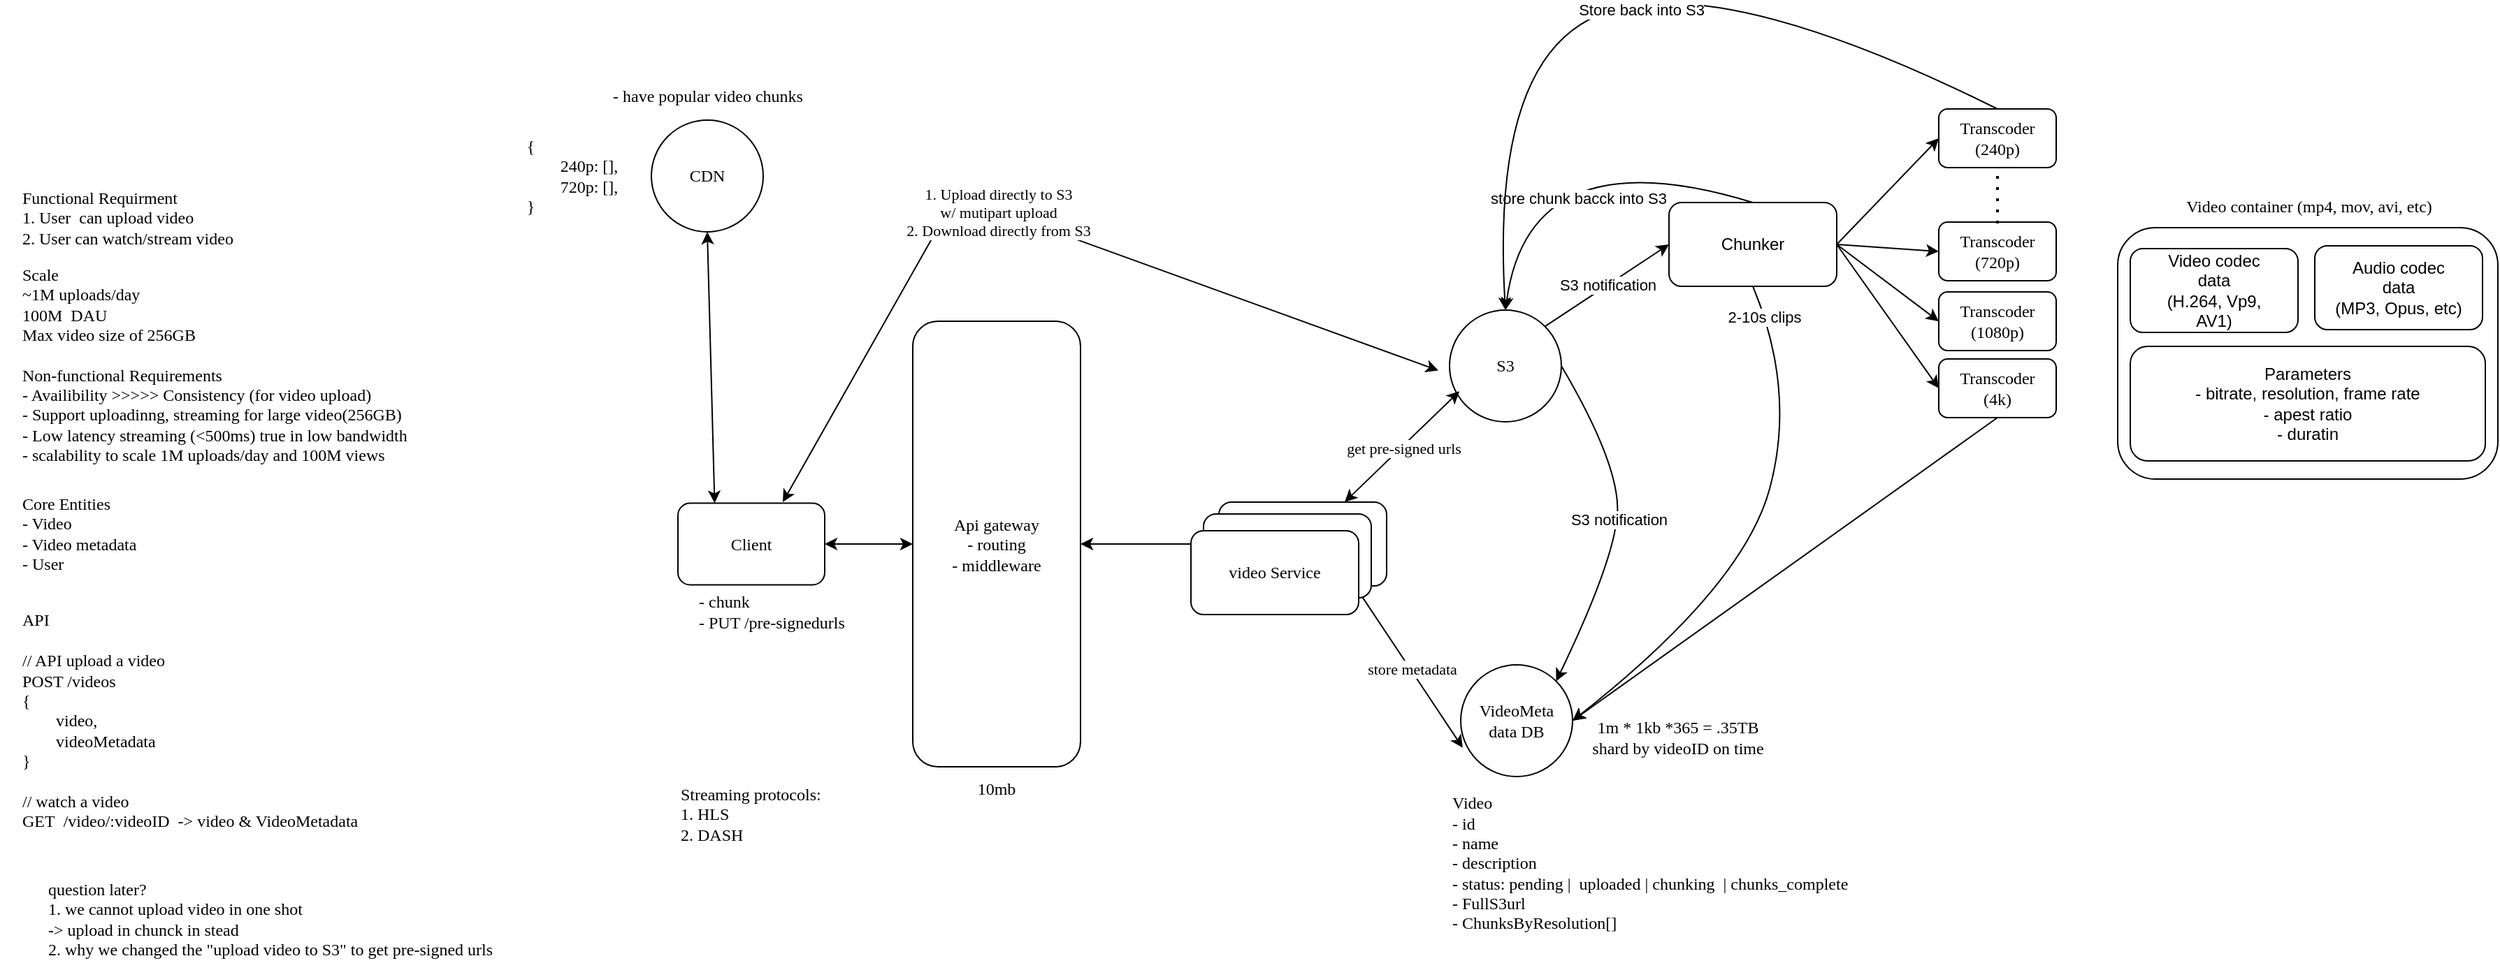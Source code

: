 <mxfile version="26.1.3">
  <diagram name="第 1 页" id="mNpb9smKbutXJM1IxSIa">
    <mxGraphModel dx="1827" dy="1699" grid="0" gridSize="10" guides="1" tooltips="1" connect="1" arrows="1" fold="1" page="1" pageScale="1" pageWidth="827" pageHeight="1169" math="0" shadow="0">
      <root>
        <mxCell id="0" />
        <mxCell id="1" parent="0" />
        <mxCell id="2z8Zo3TBHNO3D_dxmZJX-3" value="Functional Requirment&lt;div&gt;1. User&amp;nbsp; can upload video&lt;/div&gt;&lt;div&gt;2. User can watch/stream video&lt;/div&gt;" style="text;html=1;align=left;verticalAlign=middle;resizable=0;points=[];autosize=1;strokeColor=none;fillColor=none;fontFamily=Comic Sans MS;" vertex="1" parent="1">
          <mxGeometry x="-148" y="16" width="196" height="55" as="geometry" />
        </mxCell>
        <mxCell id="2z8Zo3TBHNO3D_dxmZJX-4" value="&lt;div style=&quot;&quot;&gt;&lt;span style=&quot;background-color: transparent; color: light-dark(rgb(0, 0, 0), rgb(255, 255, 255));&quot;&gt;Scale&lt;/span&gt;&lt;/div&gt;&lt;div style=&quot;&quot;&gt;~1M uploads/day&lt;/div&gt;&lt;div style=&quot;&quot;&gt;100M&amp;nbsp; DAU&lt;/div&gt;&lt;div&gt;Max video size of 256GB&lt;/div&gt;" style="text;html=1;align=left;verticalAlign=middle;resizable=0;points=[];autosize=1;strokeColor=none;fillColor=none;fontFamily=Comic Sans MS;" vertex="1" parent="1">
          <mxGeometry x="-148" y="71" width="158" height="70" as="geometry" />
        </mxCell>
        <mxCell id="2z8Zo3TBHNO3D_dxmZJX-5" value="Non-functional Requirements&lt;div&gt;- Availibility &amp;gt;&amp;gt;&amp;gt;&amp;gt;&amp;gt; Consistency (for video upload)&lt;/div&gt;&lt;div&gt;- Support uploadinng, streaming for large video(256GB)&lt;/div&gt;&lt;div&gt;- Low latency streaming (&amp;lt;500ms) true in low bandwidth&lt;/div&gt;&lt;div&gt;- scalability to scale 1M uploads/day and 100M views&lt;/div&gt;" style="text;html=1;align=left;verticalAlign=middle;resizable=0;points=[];autosize=1;strokeColor=none;fillColor=none;fontFamily=Comic Sans MS;" vertex="1" parent="1">
          <mxGeometry x="-148" y="143" width="328" height="84" as="geometry" />
        </mxCell>
        <mxCell id="2z8Zo3TBHNO3D_dxmZJX-6" value="Core Entities&lt;div&gt;- Video&lt;/div&gt;&lt;div&gt;- Video metadata&lt;/div&gt;&lt;div&gt;- User&lt;/div&gt;" style="text;html=1;align=left;verticalAlign=middle;resizable=0;points=[];autosize=1;strokeColor=none;fillColor=none;fontFamily=Comic Sans MS;" vertex="1" parent="1">
          <mxGeometry x="-148" y="235" width="114" height="70" as="geometry" />
        </mxCell>
        <mxCell id="2z8Zo3TBHNO3D_dxmZJX-7" value="API&lt;div&gt;&lt;br&gt;&lt;/div&gt;&lt;div&gt;// API upload a video&lt;/div&gt;&lt;div&gt;POST /videos&lt;/div&gt;&lt;div&gt;{&lt;/div&gt;&lt;div style=&quot;&quot;&gt;&lt;span style=&quot;white-space: pre;&quot;&gt;&#x9;&lt;/span&gt;video,&lt;/div&gt;&lt;div style=&quot;&quot;&gt;&lt;span style=&quot;white-space: pre;&quot;&gt;&#x9;&lt;/span&gt;videoMetadata&lt;/div&gt;&lt;div&gt;}&lt;/div&gt;&lt;div&gt;&lt;br&gt;&lt;/div&gt;&lt;div&gt;// watch a video&lt;/div&gt;&lt;div&gt;GET&amp;nbsp; /video/:videoID&amp;nbsp; -&amp;gt; video &amp;amp; VideoMetadata&lt;/div&gt;" style="text;html=1;align=left;verticalAlign=middle;resizable=0;points=[];autosize=1;strokeColor=none;fillColor=none;fontFamily=Comic Sans MS;" vertex="1" parent="1">
          <mxGeometry x="-148" y="319" width="288" height="170" as="geometry" />
        </mxCell>
        <mxCell id="2z8Zo3TBHNO3D_dxmZJX-8" value="Client" style="rounded=1;whiteSpace=wrap;html=1;fontFamily=Comic Sans MS;" vertex="1" parent="1">
          <mxGeometry x="323" y="248.25" width="105" height="58.5" as="geometry" />
        </mxCell>
        <mxCell id="2z8Zo3TBHNO3D_dxmZJX-9" value="Api gateway&lt;div&gt;- routing&lt;/div&gt;&lt;div&gt;- middleware&lt;/div&gt;" style="rounded=1;whiteSpace=wrap;html=1;fontFamily=Comic Sans MS;" vertex="1" parent="1">
          <mxGeometry x="491" y="118" width="120" height="319" as="geometry" />
        </mxCell>
        <mxCell id="2z8Zo3TBHNO3D_dxmZJX-10" value="video Service" style="rounded=1;whiteSpace=wrap;html=1;fontFamily=Comic Sans MS;" vertex="1" parent="1">
          <mxGeometry x="710" y="247.5" width="120" height="60" as="geometry" />
        </mxCell>
        <mxCell id="2z8Zo3TBHNO3D_dxmZJX-12" value="VideoMeta&lt;div&gt;data DB&lt;/div&gt;" style="ellipse;whiteSpace=wrap;html=1;fontFamily=Comic Sans MS;" vertex="1" parent="1">
          <mxGeometry x="883" y="364" width="80" height="80" as="geometry" />
        </mxCell>
        <mxCell id="2z8Zo3TBHNO3D_dxmZJX-13" value="S3" style="ellipse;whiteSpace=wrap;html=1;fontFamily=Comic Sans MS;" vertex="1" parent="1">
          <mxGeometry x="875" y="110" width="80" height="80" as="geometry" />
        </mxCell>
        <mxCell id="2z8Zo3TBHNO3D_dxmZJX-15" value="" style="endArrow=classic;startArrow=classic;html=1;rounded=0;entryX=0.088;entryY=0.727;entryDx=0;entryDy=0;entryPerimeter=0;exitX=0.75;exitY=0;exitDx=0;exitDy=0;fontFamily=Comic Sans MS;" edge="1" parent="1" source="2z8Zo3TBHNO3D_dxmZJX-10" target="2z8Zo3TBHNO3D_dxmZJX-13">
          <mxGeometry width="50" height="50" relative="1" as="geometry">
            <mxPoint x="820" y="229" as="sourcePoint" />
            <mxPoint x="870" y="179" as="targetPoint" />
          </mxGeometry>
        </mxCell>
        <mxCell id="2z8Zo3TBHNO3D_dxmZJX-16" value="get pre-signed urls" style="edgeLabel;html=1;align=center;verticalAlign=middle;resizable=0;points=[];fontFamily=Comic Sans MS;" vertex="1" connectable="0" parent="2z8Zo3TBHNO3D_dxmZJX-15">
          <mxGeometry x="-0.009" y="-1" relative="1" as="geometry">
            <mxPoint as="offset" />
          </mxGeometry>
        </mxCell>
        <mxCell id="2z8Zo3TBHNO3D_dxmZJX-19" value="" style="endArrow=classic;startArrow=classic;html=1;rounded=0;exitX=0.018;exitY=0.742;exitDx=0;exitDy=0;exitPerimeter=0;fontFamily=Comic Sans MS;" edge="1" parent="1" source="2z8Zo3TBHNO3D_dxmZJX-12">
          <mxGeometry width="50" height="50" relative="1" as="geometry">
            <mxPoint x="849" y="366.5" as="sourcePoint" />
            <mxPoint x="808" y="308.5" as="targetPoint" />
          </mxGeometry>
        </mxCell>
        <mxCell id="2z8Zo3TBHNO3D_dxmZJX-20" value="store metadata" style="edgeLabel;html=1;align=center;verticalAlign=middle;resizable=0;points=[];fontFamily=Comic Sans MS;" vertex="1" connectable="0" parent="2z8Zo3TBHNO3D_dxmZJX-19">
          <mxGeometry x="-0.02" y="-1" relative="1" as="geometry">
            <mxPoint as="offset" />
          </mxGeometry>
        </mxCell>
        <mxCell id="2z8Zo3TBHNO3D_dxmZJX-21" value="" style="endArrow=classic;startArrow=classic;html=1;rounded=0;entryX=0;entryY=0.5;entryDx=0;entryDy=0;exitX=1;exitY=0.5;exitDx=0;exitDy=0;fontFamily=Comic Sans MS;" edge="1" parent="1" source="2z8Zo3TBHNO3D_dxmZJX-8" target="2z8Zo3TBHNO3D_dxmZJX-9">
          <mxGeometry width="50" height="50" relative="1" as="geometry">
            <mxPoint x="451" y="277" as="sourcePoint" />
            <mxPoint x="501" y="227" as="targetPoint" />
          </mxGeometry>
        </mxCell>
        <mxCell id="2z8Zo3TBHNO3D_dxmZJX-23" value="10mb" style="text;html=1;align=center;verticalAlign=middle;whiteSpace=wrap;rounded=0;fontFamily=Comic Sans MS;" vertex="1" parent="1">
          <mxGeometry x="521" y="438" width="60" height="30" as="geometry" />
        </mxCell>
        <mxCell id="2z8Zo3TBHNO3D_dxmZJX-24" value="" style="endArrow=classic;startArrow=classic;html=1;rounded=0;exitX=1;exitY=0.5;exitDx=0;exitDy=0;entryX=0;entryY=0.5;entryDx=0;entryDy=0;fontFamily=Comic Sans MS;" edge="1" parent="1" source="2z8Zo3TBHNO3D_dxmZJX-9" target="2z8Zo3TBHNO3D_dxmZJX-10">
          <mxGeometry width="50" height="50" relative="1" as="geometry">
            <mxPoint x="612" y="312" as="sourcePoint" />
            <mxPoint x="662" y="262" as="targetPoint" />
          </mxGeometry>
        </mxCell>
        <mxCell id="2z8Zo3TBHNO3D_dxmZJX-27" value="&lt;div style=&quot;text-align: left;&quot;&gt;&lt;span style=&quot;background-color: transparent; color: light-dark(rgb(0, 0, 0), rgb(255, 255, 255));&quot;&gt;question later?&lt;/span&gt;&lt;/div&gt;&lt;div style=&quot;text-align: left;&quot;&gt;&lt;span style=&quot;background-color: transparent; color: light-dark(rgb(0, 0, 0), rgb(255, 255, 255));&quot;&gt;1. we cannot upload video in one shot&lt;/span&gt;&lt;/div&gt;&lt;div style=&quot;text-align: left;&quot;&gt;&lt;span style=&quot;background-color: transparent; color: light-dark(rgb(0, 0, 0), rgb(255, 255, 255));&quot;&gt;-&amp;gt; upload in chunck in stead&lt;/span&gt;&lt;/div&gt;&lt;div style=&quot;text-align: left;&quot;&gt;&lt;span style=&quot;background-color: transparent; color: light-dark(rgb(0, 0, 0), rgb(255, 255, 255));&quot;&gt;2. why we changed the &quot;upload video to S3&quot; to get pre-signed urls&lt;/span&gt;&lt;/div&gt;" style="text;html=1;align=center;verticalAlign=middle;resizable=0;points=[];autosize=1;strokeColor=none;fillColor=none;fontFamily=Comic Sans MS;" vertex="1" parent="1">
          <mxGeometry x="-162" y="511" width="385" height="70" as="geometry" />
        </mxCell>
        <mxCell id="2z8Zo3TBHNO3D_dxmZJX-35" value="- chunk&lt;div&gt;- PUT /pre-signedurls&lt;/div&gt;" style="text;html=1;align=left;verticalAlign=middle;resizable=0;points=[];autosize=1;strokeColor=none;fillColor=none;fontFamily=Comic Sans MS;" vertex="1" parent="1">
          <mxGeometry x="336" y="305" width="140" height="41" as="geometry" />
        </mxCell>
        <mxCell id="2z8Zo3TBHNO3D_dxmZJX-37" value="Video&lt;div&gt;- id&lt;/div&gt;&lt;div&gt;- name&lt;/div&gt;&lt;div&gt;- description&lt;/div&gt;&lt;div&gt;- status: pending |&amp;nbsp; uploaded | chunking&amp;nbsp; | chunks_complete&lt;/div&gt;&lt;div&gt;- FullS3url&lt;/div&gt;&lt;div&gt;- ChunksByResolution[]&lt;/div&gt;" style="text;html=1;align=left;verticalAlign=middle;resizable=0;points=[];autosize=1;strokeColor=none;fillColor=none;fontFamily=Comic Sans MS;" vertex="1" parent="1">
          <mxGeometry x="875" y="449" width="348" height="113" as="geometry" />
        </mxCell>
        <mxCell id="2z8Zo3TBHNO3D_dxmZJX-39" value="" style="curved=1;endArrow=classic;html=1;rounded=0;exitX=1;exitY=0.5;exitDx=0;exitDy=0;entryX=1;entryY=0;entryDx=0;entryDy=0;" edge="1" parent="1" source="2z8Zo3TBHNO3D_dxmZJX-13" target="2z8Zo3TBHNO3D_dxmZJX-12">
          <mxGeometry width="50" height="50" relative="1" as="geometry">
            <mxPoint x="982" y="261" as="sourcePoint" />
            <mxPoint x="1032" y="211" as="targetPoint" />
            <Array as="points">
              <mxPoint x="998" y="223" />
              <mxPoint x="992" y="291" />
            </Array>
          </mxGeometry>
        </mxCell>
        <mxCell id="2z8Zo3TBHNO3D_dxmZJX-41" value="S3 notification" style="edgeLabel;html=1;align=center;verticalAlign=middle;resizable=0;points=[];" vertex="1" connectable="0" parent="2z8Zo3TBHNO3D_dxmZJX-39">
          <mxGeometry x="-0.096" relative="1" as="geometry">
            <mxPoint y="10" as="offset" />
          </mxGeometry>
        </mxCell>
        <mxCell id="2z8Zo3TBHNO3D_dxmZJX-43" value="" style="endArrow=classic;startArrow=classic;html=1;rounded=0;exitX=0.5;exitY=0;exitDx=0;exitDy=0;entryX=0;entryY=0.5;entryDx=0;entryDy=0;" edge="1" parent="1">
          <mxGeometry width="50" height="50" relative="1" as="geometry">
            <mxPoint x="398" y="247.5" as="sourcePoint" />
            <mxPoint x="867.0" y="153.25" as="targetPoint" />
            <Array as="points">
              <mxPoint x="522" y="28.25" />
            </Array>
          </mxGeometry>
        </mxCell>
        <mxCell id="2z8Zo3TBHNO3D_dxmZJX-44" value="&lt;span style=&quot;font-family: &amp;quot;Comic Sans MS&amp;quot;;&quot;&gt;1. Upload directly to S3&lt;/span&gt;&lt;div style=&quot;font-family: &amp;quot;Comic Sans MS&amp;quot;;&quot;&gt;w/ mutipart upload&lt;/div&gt;&lt;div style=&quot;font-family: &amp;quot;Comic Sans MS&amp;quot;;&quot;&gt;2. Download directly from S3&lt;/div&gt;" style="edgeLabel;html=1;align=center;verticalAlign=middle;resizable=0;points=[];" vertex="1" connectable="0" parent="2z8Zo3TBHNO3D_dxmZJX-43">
          <mxGeometry x="-0.511" y="-1" relative="1" as="geometry">
            <mxPoint x="78" y="-76" as="offset" />
          </mxGeometry>
        </mxCell>
        <mxCell id="2z8Zo3TBHNO3D_dxmZJX-45" value="Chunker" style="rounded=1;whiteSpace=wrap;html=1;" vertex="1" parent="1">
          <mxGeometry x="1032" y="33" width="120" height="60" as="geometry" />
        </mxCell>
        <mxCell id="2z8Zo3TBHNO3D_dxmZJX-48" value="" style="endArrow=classic;html=1;rounded=0;exitX=1;exitY=0;exitDx=0;exitDy=0;entryX=0;entryY=0.5;entryDx=0;entryDy=0;" edge="1" parent="1" source="2z8Zo3TBHNO3D_dxmZJX-13" target="2z8Zo3TBHNO3D_dxmZJX-45">
          <mxGeometry width="50" height="50" relative="1" as="geometry">
            <mxPoint x="955" y="103" as="sourcePoint" />
            <mxPoint x="1005" y="53" as="targetPoint" />
          </mxGeometry>
        </mxCell>
        <mxCell id="2z8Zo3TBHNO3D_dxmZJX-49" value="S3 notification" style="edgeLabel;html=1;align=center;verticalAlign=middle;resizable=0;points=[];" vertex="1" connectable="0" parent="2z8Zo3TBHNO3D_dxmZJX-48">
          <mxGeometry x="0.005" relative="1" as="geometry">
            <mxPoint as="offset" />
          </mxGeometry>
        </mxCell>
        <mxCell id="2z8Zo3TBHNO3D_dxmZJX-51" value="" style="curved=1;endArrow=classic;html=1;rounded=0;exitX=0.5;exitY=0;exitDx=0;exitDy=0;entryX=0.5;entryY=0;entryDx=0;entryDy=0;" edge="1" parent="1" source="2z8Zo3TBHNO3D_dxmZJX-45" target="2z8Zo3TBHNO3D_dxmZJX-13">
          <mxGeometry width="50" height="50" relative="1" as="geometry">
            <mxPoint x="909" y="66" as="sourcePoint" />
            <mxPoint x="959" y="16" as="targetPoint" />
            <Array as="points">
              <mxPoint x="932" y="-16" />
            </Array>
          </mxGeometry>
        </mxCell>
        <mxCell id="2z8Zo3TBHNO3D_dxmZJX-53" value="store chunk bacck into S3" style="edgeLabel;html=1;align=center;verticalAlign=middle;resizable=0;points=[];" vertex="1" connectable="0" parent="2z8Zo3TBHNO3D_dxmZJX-51">
          <mxGeometry x="-0.181" y="33" relative="1" as="geometry">
            <mxPoint as="offset" />
          </mxGeometry>
        </mxCell>
        <mxCell id="2z8Zo3TBHNO3D_dxmZJX-54" value="" style="curved=1;endArrow=classic;html=1;rounded=0;exitX=0.5;exitY=1;exitDx=0;exitDy=0;entryX=1;entryY=0.5;entryDx=0;entryDy=0;" edge="1" parent="1" source="2z8Zo3TBHNO3D_dxmZJX-45" target="2z8Zo3TBHNO3D_dxmZJX-12">
          <mxGeometry width="50" height="50" relative="1" as="geometry">
            <mxPoint x="1075" y="232" as="sourcePoint" />
            <mxPoint x="1125" y="182" as="targetPoint" />
            <Array as="points">
              <mxPoint x="1123" y="168" />
              <mxPoint x="1085" y="308" />
            </Array>
          </mxGeometry>
        </mxCell>
        <mxCell id="2z8Zo3TBHNO3D_dxmZJX-56" value="2-10s clips" style="edgeLabel;html=1;align=center;verticalAlign=middle;resizable=0;points=[];" vertex="1" connectable="0" parent="2z8Zo3TBHNO3D_dxmZJX-54">
          <mxGeometry x="-0.944" y="-2" relative="1" as="geometry">
            <mxPoint x="6" y="11" as="offset" />
          </mxGeometry>
        </mxCell>
        <mxCell id="2z8Zo3TBHNO3D_dxmZJX-63" value="" style="group" vertex="1" connectable="0" parent="1">
          <mxGeometry x="1353" y="21" width="272" height="210" as="geometry" />
        </mxCell>
        <mxCell id="2z8Zo3TBHNO3D_dxmZJX-61" value="" style="group" vertex="1" connectable="0" parent="2z8Zo3TBHNO3D_dxmZJX-63">
          <mxGeometry y="30" width="272" height="180" as="geometry" />
        </mxCell>
        <mxCell id="2z8Zo3TBHNO3D_dxmZJX-57" value="" style="rounded=1;whiteSpace=wrap;html=1;" vertex="1" parent="2z8Zo3TBHNO3D_dxmZJX-61">
          <mxGeometry width="272" height="180" as="geometry" />
        </mxCell>
        <mxCell id="2z8Zo3TBHNO3D_dxmZJX-58" value="Video codec&lt;div&gt;data&lt;/div&gt;&lt;div&gt;(H.264, Vp9,&lt;/div&gt;&lt;div&gt;AV1)&lt;/div&gt;" style="rounded=1;whiteSpace=wrap;html=1;" vertex="1" parent="2z8Zo3TBHNO3D_dxmZJX-61">
          <mxGeometry x="9" y="15" width="120" height="60" as="geometry" />
        </mxCell>
        <mxCell id="2z8Zo3TBHNO3D_dxmZJX-59" value="Audio codec&lt;div&gt;data&lt;/div&gt;&lt;div&gt;(MP3, Opus, etc&lt;span style=&quot;background-color: transparent; color: light-dark(rgb(0, 0, 0), rgb(255, 255, 255));&quot;&gt;)&lt;/span&gt;&lt;/div&gt;" style="rounded=1;whiteSpace=wrap;html=1;" vertex="1" parent="2z8Zo3TBHNO3D_dxmZJX-61">
          <mxGeometry x="141" y="13" width="120" height="60" as="geometry" />
        </mxCell>
        <mxCell id="2z8Zo3TBHNO3D_dxmZJX-60" value="Parameters&lt;div&gt;- bitrate, resolution, frame rate&lt;/div&gt;&lt;div&gt;- apest ratio&lt;/div&gt;&lt;div&gt;- duratin&lt;/div&gt;" style="rounded=1;whiteSpace=wrap;html=1;" vertex="1" parent="2z8Zo3TBHNO3D_dxmZJX-61">
          <mxGeometry x="9" y="85" width="254" height="82" as="geometry" />
        </mxCell>
        <mxCell id="2z8Zo3TBHNO3D_dxmZJX-62" value="Video container (mp4, mov, avi, etc)" style="text;html=1;align=center;verticalAlign=middle;whiteSpace=wrap;rounded=0;fontFamily=Comic Sans MS;" vertex="1" parent="2z8Zo3TBHNO3D_dxmZJX-63">
          <mxGeometry x="2" width="270" height="30" as="geometry" />
        </mxCell>
        <mxCell id="2z8Zo3TBHNO3D_dxmZJX-71" value="" style="group" vertex="1" connectable="0" parent="1">
          <mxGeometry x="1225" y="-34" width="84" height="221" as="geometry" />
        </mxCell>
        <mxCell id="2z8Zo3TBHNO3D_dxmZJX-64" value="Transcoder&lt;div&gt;(4k)&lt;/div&gt;" style="rounded=1;whiteSpace=wrap;html=1;fontFamily=Comic Sans MS;" vertex="1" parent="2z8Zo3TBHNO3D_dxmZJX-71">
          <mxGeometry y="179" width="84" height="42" as="geometry" />
        </mxCell>
        <mxCell id="2z8Zo3TBHNO3D_dxmZJX-65" value="Transcoder&lt;div&gt;(1080p)&lt;/div&gt;" style="rounded=1;whiteSpace=wrap;html=1;fontFamily=Comic Sans MS;" vertex="1" parent="2z8Zo3TBHNO3D_dxmZJX-71">
          <mxGeometry y="131" width="84" height="42" as="geometry" />
        </mxCell>
        <mxCell id="2z8Zo3TBHNO3D_dxmZJX-66" value="Transcoder&lt;div&gt;(720p)&lt;/div&gt;" style="rounded=1;whiteSpace=wrap;html=1;fontFamily=Comic Sans MS;" vertex="1" parent="2z8Zo3TBHNO3D_dxmZJX-71">
          <mxGeometry y="81" width="84" height="42" as="geometry" />
        </mxCell>
        <mxCell id="2z8Zo3TBHNO3D_dxmZJX-68" value="" style="endArrow=none;dashed=1;html=1;dashPattern=1 3;strokeWidth=2;rounded=0;exitX=0.5;exitY=0;exitDx=0;exitDy=0;" edge="1" parent="2z8Zo3TBHNO3D_dxmZJX-71">
          <mxGeometry width="50" height="50" relative="1" as="geometry">
            <mxPoint x="42" y="82" as="sourcePoint" />
            <mxPoint x="42" y="43" as="targetPoint" />
          </mxGeometry>
        </mxCell>
        <mxCell id="2z8Zo3TBHNO3D_dxmZJX-70" value="Transcoder&lt;div&gt;(240p)&lt;/div&gt;" style="rounded=1;whiteSpace=wrap;html=1;fontFamily=Comic Sans MS;" vertex="1" parent="2z8Zo3TBHNO3D_dxmZJX-71">
          <mxGeometry width="84" height="42" as="geometry" />
        </mxCell>
        <mxCell id="2z8Zo3TBHNO3D_dxmZJX-73" value="" style="endArrow=classic;html=1;rounded=0;exitX=1;exitY=0.5;exitDx=0;exitDy=0;entryX=0;entryY=0.5;entryDx=0;entryDy=0;" edge="1" parent="1" source="2z8Zo3TBHNO3D_dxmZJX-45" target="2z8Zo3TBHNO3D_dxmZJX-65">
          <mxGeometry width="50" height="50" relative="1" as="geometry">
            <mxPoint x="1156" y="182" as="sourcePoint" />
            <mxPoint x="1206" y="132" as="targetPoint" />
          </mxGeometry>
        </mxCell>
        <mxCell id="2z8Zo3TBHNO3D_dxmZJX-74" value="" style="endArrow=classic;html=1;rounded=0;entryX=0;entryY=0.5;entryDx=0;entryDy=0;exitX=1;exitY=0.5;exitDx=0;exitDy=0;" edge="1" parent="1" source="2z8Zo3TBHNO3D_dxmZJX-45" target="2z8Zo3TBHNO3D_dxmZJX-70">
          <mxGeometry width="50" height="50" relative="1" as="geometry">
            <mxPoint x="1161" y="36" as="sourcePoint" />
            <mxPoint x="1211" y="-14" as="targetPoint" />
          </mxGeometry>
        </mxCell>
        <mxCell id="2z8Zo3TBHNO3D_dxmZJX-75" value="" style="endArrow=classic;html=1;rounded=0;exitX=1;exitY=0.5;exitDx=0;exitDy=0;entryX=0;entryY=0.5;entryDx=0;entryDy=0;" edge="1" parent="1" source="2z8Zo3TBHNO3D_dxmZJX-45" target="2z8Zo3TBHNO3D_dxmZJX-66">
          <mxGeometry width="50" height="50" relative="1" as="geometry">
            <mxPoint x="1175" y="151" as="sourcePoint" />
            <mxPoint x="1225" y="101" as="targetPoint" />
          </mxGeometry>
        </mxCell>
        <mxCell id="2z8Zo3TBHNO3D_dxmZJX-76" value="" style="endArrow=classic;html=1;rounded=0;exitX=1;exitY=0.5;exitDx=0;exitDy=0;entryX=0;entryY=0.5;entryDx=0;entryDy=0;" edge="1" parent="1" source="2z8Zo3TBHNO3D_dxmZJX-45" target="2z8Zo3TBHNO3D_dxmZJX-64">
          <mxGeometry width="50" height="50" relative="1" as="geometry">
            <mxPoint x="1140" y="193" as="sourcePoint" />
            <mxPoint x="1190" y="143" as="targetPoint" />
          </mxGeometry>
        </mxCell>
        <mxCell id="2z8Zo3TBHNO3D_dxmZJX-78" value="" style="endArrow=classic;html=1;rounded=0;exitX=0.5;exitY=1;exitDx=0;exitDy=0;entryX=1;entryY=0.5;entryDx=0;entryDy=0;" edge="1" parent="1" source="2z8Zo3TBHNO3D_dxmZJX-64" target="2z8Zo3TBHNO3D_dxmZJX-12">
          <mxGeometry width="50" height="50" relative="1" as="geometry">
            <mxPoint x="1198" y="385" as="sourcePoint" />
            <mxPoint x="1248" y="335" as="targetPoint" />
          </mxGeometry>
        </mxCell>
        <mxCell id="2z8Zo3TBHNO3D_dxmZJX-79" value="" style="curved=1;endArrow=classic;html=1;rounded=0;exitX=0.5;exitY=0;exitDx=0;exitDy=0;entryX=0.5;entryY=0;entryDx=0;entryDy=0;" edge="1" parent="1" source="2z8Zo3TBHNO3D_dxmZJX-70" target="2z8Zo3TBHNO3D_dxmZJX-13">
          <mxGeometry width="50" height="50" relative="1" as="geometry">
            <mxPoint x="1013" y="-81" as="sourcePoint" />
            <mxPoint x="1063" y="-131" as="targetPoint" />
            <Array as="points">
              <mxPoint x="1072" y="-131" />
              <mxPoint x="904" y="-76" />
            </Array>
          </mxGeometry>
        </mxCell>
        <mxCell id="2z8Zo3TBHNO3D_dxmZJX-81" value="Store back into S3" style="edgeLabel;html=1;align=center;verticalAlign=middle;resizable=0;points=[];" vertex="1" connectable="0" parent="2z8Zo3TBHNO3D_dxmZJX-79">
          <mxGeometry x="-0.024" y="6" relative="1" as="geometry">
            <mxPoint as="offset" />
          </mxGeometry>
        </mxCell>
        <mxCell id="2z8Zo3TBHNO3D_dxmZJX-83" value="CDN" style="ellipse;whiteSpace=wrap;html=1;fontFamily=Comic Sans MS;" vertex="1" parent="1">
          <mxGeometry x="304" y="-26" width="80" height="80" as="geometry" />
        </mxCell>
        <mxCell id="2z8Zo3TBHNO3D_dxmZJX-85" value="- have popular video chunks" style="text;html=1;align=center;verticalAlign=middle;resizable=0;points=[];autosize=1;strokeColor=none;fillColor=none;fontFamily=Comic Sans MS;" vertex="1" parent="1">
          <mxGeometry x="259" y="-56" width="170" height="26" as="geometry" />
        </mxCell>
        <mxCell id="2z8Zo3TBHNO3D_dxmZJX-86" value="" style="endArrow=classic;startArrow=classic;html=1;rounded=0;exitX=0.25;exitY=0;exitDx=0;exitDy=0;entryX=0.5;entryY=1;entryDx=0;entryDy=0;" edge="1" parent="1" source="2z8Zo3TBHNO3D_dxmZJX-8" target="2z8Zo3TBHNO3D_dxmZJX-83">
          <mxGeometry width="50" height="50" relative="1" as="geometry">
            <mxPoint x="262" y="128" as="sourcePoint" />
            <mxPoint x="312" y="78" as="targetPoint" />
          </mxGeometry>
        </mxCell>
        <mxCell id="2z8Zo3TBHNO3D_dxmZJX-89" value="&lt;div style=&quot;font-family: &amp;quot;Comic Sans MS&amp;quot;; text-align: left;&quot;&gt;&lt;span style=&quot;white-space-collapse: preserve;&quot;&gt;&#x9;&lt;/span&gt;{&lt;/div&gt;&lt;div style=&quot;font-family: &amp;quot;Comic Sans MS&amp;quot;; text-align: left;&quot;&gt;&lt;span style=&quot;white-space-collapse: preserve;&quot;&gt;&#x9;&lt;/span&gt;&lt;span style=&quot;white-space-collapse: preserve;&quot;&gt;&#x9;&lt;/span&gt;240p: [],&lt;br&gt;&lt;/div&gt;&lt;div style=&quot;font-family: &amp;quot;Comic Sans MS&amp;quot;; text-align: left;&quot;&gt;&lt;span style=&quot;white-space-collapse: preserve;&quot;&gt;&#x9;&lt;/span&gt;&lt;span style=&quot;white-space-collapse: preserve;&quot;&gt;&#x9;&lt;/span&gt;720p: [],&lt;br&gt;&lt;/div&gt;&lt;div style=&quot;font-family: &amp;quot;Comic Sans MS&amp;quot;; text-align: left;&quot;&gt;&lt;span style=&quot;white-space-collapse: preserve;&quot;&gt;&#x9;&lt;/span&gt;}&lt;/div&gt;" style="text;html=1;align=center;verticalAlign=middle;resizable=0;points=[];autosize=1;strokeColor=none;fillColor=none;" vertex="1" parent="1">
          <mxGeometry x="173" y="-21" width="123" height="70" as="geometry" />
        </mxCell>
        <mxCell id="2z8Zo3TBHNO3D_dxmZJX-90" value="Streaming protocols:&lt;div&gt;1. HLS&lt;/div&gt;&lt;div&gt;2. DASH&lt;/div&gt;" style="text;html=1;align=left;verticalAlign=middle;whiteSpace=wrap;rounded=0;fontFamily=Comic Sans MS;" vertex="1" parent="1">
          <mxGeometry x="323" y="456" width="138" height="30" as="geometry" />
        </mxCell>
        <mxCell id="2z8Zo3TBHNO3D_dxmZJX-91" value="video Service" style="rounded=1;whiteSpace=wrap;html=1;fontFamily=Comic Sans MS;" vertex="1" parent="1">
          <mxGeometry x="699" y="256" width="120" height="60" as="geometry" />
        </mxCell>
        <mxCell id="2z8Zo3TBHNO3D_dxmZJX-92" value="video Service" style="rounded=1;whiteSpace=wrap;html=1;fontFamily=Comic Sans MS;" vertex="1" parent="1">
          <mxGeometry x="690" y="268" width="120" height="60" as="geometry" />
        </mxCell>
        <mxCell id="2z8Zo3TBHNO3D_dxmZJX-93" value="1m * 1kb *365 = .35TB&lt;div&gt;shard by videoID on time&lt;/div&gt;" style="text;html=1;align=center;verticalAlign=middle;whiteSpace=wrap;rounded=0;fontFamily=Comic Sans MS;" vertex="1" parent="1">
          <mxGeometry x="951" y="401" width="175" height="30" as="geometry" />
        </mxCell>
      </root>
    </mxGraphModel>
  </diagram>
</mxfile>
